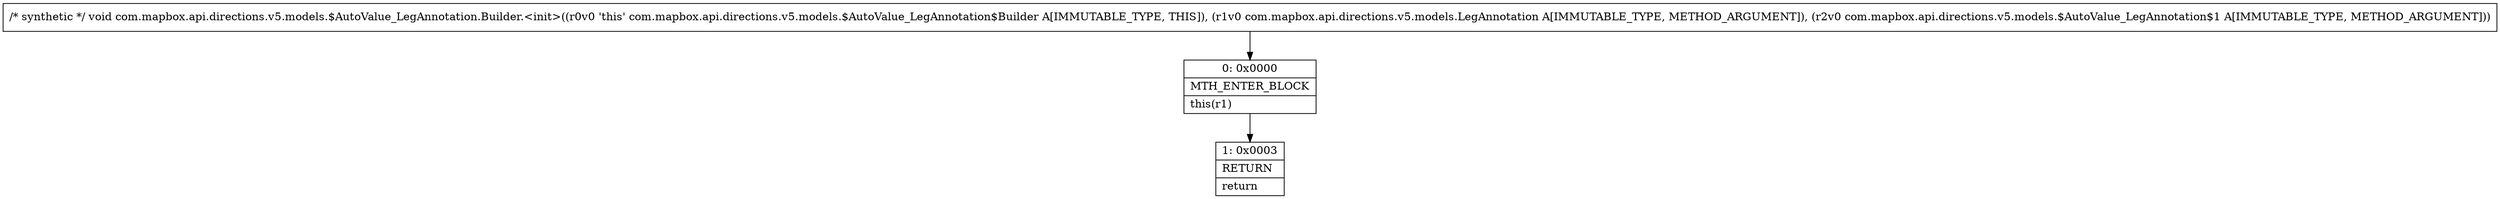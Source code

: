 digraph "CFG forcom.mapbox.api.directions.v5.models.$AutoValue_LegAnnotation.Builder.\<init\>(Lcom\/mapbox\/api\/directions\/v5\/models\/LegAnnotation;Lcom\/mapbox\/api\/directions\/v5\/models\/$AutoValue_LegAnnotation$1;)V" {
Node_0 [shape=record,label="{0\:\ 0x0000|MTH_ENTER_BLOCK\l|this(r1)\l}"];
Node_1 [shape=record,label="{1\:\ 0x0003|RETURN\l|return\l}"];
MethodNode[shape=record,label="{\/* synthetic *\/ void com.mapbox.api.directions.v5.models.$AutoValue_LegAnnotation.Builder.\<init\>((r0v0 'this' com.mapbox.api.directions.v5.models.$AutoValue_LegAnnotation$Builder A[IMMUTABLE_TYPE, THIS]), (r1v0 com.mapbox.api.directions.v5.models.LegAnnotation A[IMMUTABLE_TYPE, METHOD_ARGUMENT]), (r2v0 com.mapbox.api.directions.v5.models.$AutoValue_LegAnnotation$1 A[IMMUTABLE_TYPE, METHOD_ARGUMENT])) }"];
MethodNode -> Node_0;
Node_0 -> Node_1;
}

